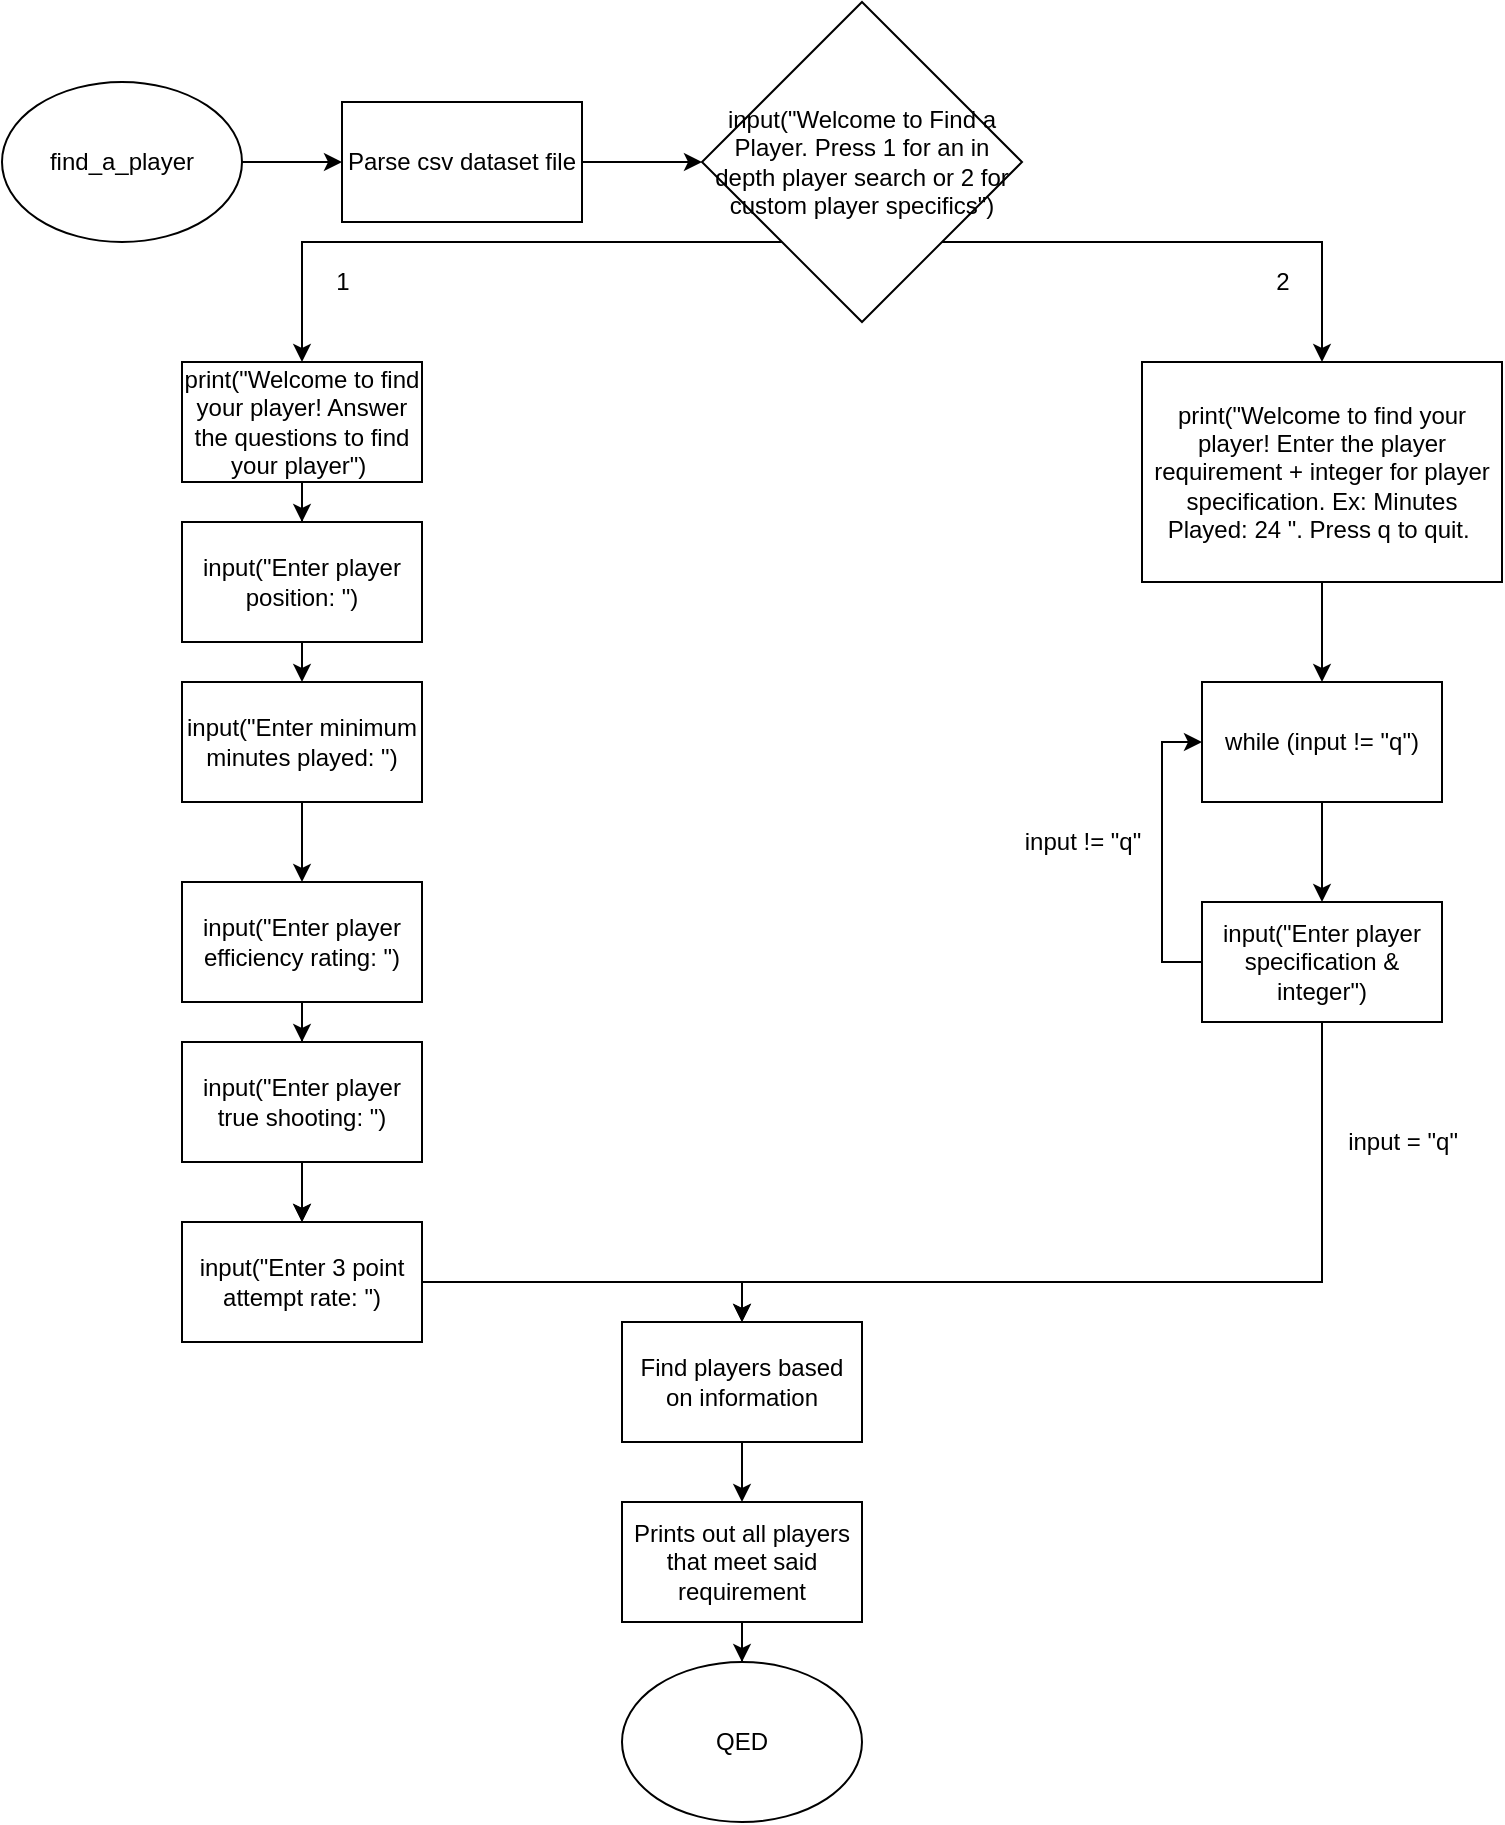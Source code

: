 <mxfile version="13.10.3" type="device"><diagram id="ObIl6V8WmvVMOSEs1si9" name="Page-1"><mxGraphModel dx="1351" dy="923" grid="1" gridSize="10" guides="1" tooltips="1" connect="1" arrows="1" fold="1" page="1" pageScale="1" pageWidth="850" pageHeight="1100" math="0" shadow="0"><root><mxCell id="0"/><mxCell id="1" parent="0"/><mxCell id="OZ9fu0lMD_msD5GcuI4G-9" style="edgeStyle=orthogonalEdgeStyle;rounded=0;orthogonalLoop=1;jettySize=auto;html=1;entryX=0;entryY=0.5;entryDx=0;entryDy=0;" edge="1" parent="1" source="OZ9fu0lMD_msD5GcuI4G-1" target="OZ9fu0lMD_msD5GcuI4G-2"><mxGeometry relative="1" as="geometry"/></mxCell><mxCell id="OZ9fu0lMD_msD5GcuI4G-1" value="find_a_player" style="ellipse;whiteSpace=wrap;html=1;" vertex="1" parent="1"><mxGeometry x="40" y="70" width="120" height="80" as="geometry"/></mxCell><mxCell id="OZ9fu0lMD_msD5GcuI4G-10" style="edgeStyle=orthogonalEdgeStyle;rounded=0;orthogonalLoop=1;jettySize=auto;html=1;entryX=0;entryY=0.5;entryDx=0;entryDy=0;" edge="1" parent="1" source="OZ9fu0lMD_msD5GcuI4G-2" target="OZ9fu0lMD_msD5GcuI4G-4"><mxGeometry relative="1" as="geometry"/></mxCell><mxCell id="OZ9fu0lMD_msD5GcuI4G-2" value="Parse csv dataset file" style="whiteSpace=wrap;html=1;" vertex="1" parent="1"><mxGeometry x="210" y="80" width="120" height="60" as="geometry"/></mxCell><mxCell id="OZ9fu0lMD_msD5GcuI4G-8" style="edgeStyle=orthogonalEdgeStyle;rounded=0;orthogonalLoop=1;jettySize=auto;html=1;exitX=0;exitY=1;exitDx=0;exitDy=0;" edge="1" parent="1" source="OZ9fu0lMD_msD5GcuI4G-4"><mxGeometry relative="1" as="geometry"><mxPoint x="190" y="210" as="targetPoint"/><Array as="points"><mxPoint x="190" y="150"/></Array></mxGeometry></mxCell><mxCell id="OZ9fu0lMD_msD5GcuI4G-26" style="edgeStyle=orthogonalEdgeStyle;rounded=0;orthogonalLoop=1;jettySize=auto;html=1;exitX=1;exitY=1;exitDx=0;exitDy=0;entryX=0.5;entryY=0;entryDx=0;entryDy=0;" edge="1" parent="1" source="OZ9fu0lMD_msD5GcuI4G-4" target="OZ9fu0lMD_msD5GcuI4G-27"><mxGeometry relative="1" as="geometry"><mxPoint x="670" y="220" as="targetPoint"/></mxGeometry></mxCell><mxCell id="OZ9fu0lMD_msD5GcuI4G-4" value="&lt;span&gt;input(&quot;Welcome to Find a Player. Press 1 for an in depth player search or 2 for custom player specifics&quot;)&lt;/span&gt;" style="rhombus;whiteSpace=wrap;html=1;" vertex="1" parent="1"><mxGeometry x="390" y="30" width="160" height="160" as="geometry"/></mxCell><mxCell id="OZ9fu0lMD_msD5GcuI4G-15" style="edgeStyle=orthogonalEdgeStyle;rounded=0;orthogonalLoop=1;jettySize=auto;html=1;exitX=0.5;exitY=1;exitDx=0;exitDy=0;entryX=0.5;entryY=0;entryDx=0;entryDy=0;" edge="1" parent="1" source="OZ9fu0lMD_msD5GcuI4G-5" target="OZ9fu0lMD_msD5GcuI4G-11"><mxGeometry relative="1" as="geometry"/></mxCell><mxCell id="OZ9fu0lMD_msD5GcuI4G-5" value="input(&quot;Enter player position: &quot;)" style="whiteSpace=wrap;html=1;" vertex="1" parent="1"><mxGeometry x="130" y="290" width="120" height="60" as="geometry"/></mxCell><mxCell id="OZ9fu0lMD_msD5GcuI4G-7" value="1" style="text;html=1;align=center;verticalAlign=middle;resizable=0;points=[];autosize=1;" vertex="1" parent="1"><mxGeometry x="200" y="160" width="20" height="20" as="geometry"/></mxCell><mxCell id="OZ9fu0lMD_msD5GcuI4G-16" style="edgeStyle=orthogonalEdgeStyle;rounded=0;orthogonalLoop=1;jettySize=auto;html=1;entryX=0.5;entryY=0;entryDx=0;entryDy=0;" edge="1" parent="1" source="OZ9fu0lMD_msD5GcuI4G-11" target="OZ9fu0lMD_msD5GcuI4G-12"><mxGeometry relative="1" as="geometry"/></mxCell><mxCell id="OZ9fu0lMD_msD5GcuI4G-11" value="&lt;span&gt;input(&quot;Enter minimum minutes played: &quot;)&lt;/span&gt;" style="whiteSpace=wrap;html=1;" vertex="1" parent="1"><mxGeometry x="130" y="370" width="120" height="60" as="geometry"/></mxCell><mxCell id="OZ9fu0lMD_msD5GcuI4G-18" style="edgeStyle=orthogonalEdgeStyle;rounded=0;orthogonalLoop=1;jettySize=auto;html=1;entryX=0.5;entryY=0;entryDx=0;entryDy=0;" edge="1" parent="1" source="OZ9fu0lMD_msD5GcuI4G-12" target="OZ9fu0lMD_msD5GcuI4G-13"><mxGeometry relative="1" as="geometry"/></mxCell><mxCell id="OZ9fu0lMD_msD5GcuI4G-12" value="&lt;span&gt;input(&quot;Enter player efficiency&amp;nbsp;rating: &quot;)&lt;/span&gt;" style="whiteSpace=wrap;html=1;" vertex="1" parent="1"><mxGeometry x="130" y="470" width="120" height="60" as="geometry"/></mxCell><mxCell id="OZ9fu0lMD_msD5GcuI4G-17" style="edgeStyle=orthogonalEdgeStyle;rounded=0;orthogonalLoop=1;jettySize=auto;html=1;entryX=0.5;entryY=0;entryDx=0;entryDy=0;" edge="1" parent="1" source="OZ9fu0lMD_msD5GcuI4G-13" target="OZ9fu0lMD_msD5GcuI4G-14"><mxGeometry relative="1" as="geometry"/></mxCell><mxCell id="OZ9fu0lMD_msD5GcuI4G-19" value="" style="edgeStyle=orthogonalEdgeStyle;rounded=0;orthogonalLoop=1;jettySize=auto;html=1;" edge="1" parent="1" source="OZ9fu0lMD_msD5GcuI4G-13" target="OZ9fu0lMD_msD5GcuI4G-14"><mxGeometry relative="1" as="geometry"/></mxCell><mxCell id="OZ9fu0lMD_msD5GcuI4G-13" value="&lt;span&gt;input(&quot;Enter player true shooting: &quot;)&lt;/span&gt;" style="whiteSpace=wrap;html=1;" vertex="1" parent="1"><mxGeometry x="130" y="550" width="120" height="60" as="geometry"/></mxCell><mxCell id="OZ9fu0lMD_msD5GcuI4G-22" style="edgeStyle=orthogonalEdgeStyle;rounded=0;orthogonalLoop=1;jettySize=auto;html=1;entryX=0.5;entryY=0;entryDx=0;entryDy=0;" edge="1" parent="1" source="OZ9fu0lMD_msD5GcuI4G-14" target="OZ9fu0lMD_msD5GcuI4G-34"><mxGeometry relative="1" as="geometry"><mxPoint x="410" y="670" as="targetPoint"/></mxGeometry></mxCell><mxCell id="OZ9fu0lMD_msD5GcuI4G-14" value="&lt;span&gt;input(&quot;Enter 3 point attempt rate: &quot;)&lt;/span&gt;" style="whiteSpace=wrap;html=1;" vertex="1" parent="1"><mxGeometry x="130" y="640" width="120" height="60" as="geometry"/></mxCell><mxCell id="OZ9fu0lMD_msD5GcuI4G-21" style="edgeStyle=orthogonalEdgeStyle;rounded=0;orthogonalLoop=1;jettySize=auto;html=1;entryX=0.5;entryY=0;entryDx=0;entryDy=0;" edge="1" parent="1" source="OZ9fu0lMD_msD5GcuI4G-20" target="OZ9fu0lMD_msD5GcuI4G-5"><mxGeometry relative="1" as="geometry"/></mxCell><mxCell id="OZ9fu0lMD_msD5GcuI4G-20" value="print(&quot;Welcome to find your player! Answer the questions to find your player&quot;)&amp;nbsp;" style="whiteSpace=wrap;html=1;" vertex="1" parent="1"><mxGeometry x="130" y="210" width="120" height="60" as="geometry"/></mxCell><mxCell id="OZ9fu0lMD_msD5GcuI4G-25" style="edgeStyle=orthogonalEdgeStyle;rounded=0;orthogonalLoop=1;jettySize=auto;html=1;entryX=0.5;entryY=0;entryDx=0;entryDy=0;" edge="1" parent="1" source="OZ9fu0lMD_msD5GcuI4G-23" target="OZ9fu0lMD_msD5GcuI4G-24"><mxGeometry relative="1" as="geometry"/></mxCell><mxCell id="OZ9fu0lMD_msD5GcuI4G-23" value="Prints out all players that meet said requirement" style="whiteSpace=wrap;html=1;" vertex="1" parent="1"><mxGeometry x="350" y="780" width="120" height="60" as="geometry"/></mxCell><mxCell id="OZ9fu0lMD_msD5GcuI4G-24" value="QED" style="ellipse;whiteSpace=wrap;html=1;" vertex="1" parent="1"><mxGeometry x="350" y="860" width="120" height="80" as="geometry"/></mxCell><mxCell id="OZ9fu0lMD_msD5GcuI4G-30" style="edgeStyle=orthogonalEdgeStyle;rounded=0;orthogonalLoop=1;jettySize=auto;html=1;entryX=0.5;entryY=0;entryDx=0;entryDy=0;" edge="1" parent="1" source="OZ9fu0lMD_msD5GcuI4G-27" target="OZ9fu0lMD_msD5GcuI4G-29"><mxGeometry relative="1" as="geometry"/></mxCell><mxCell id="OZ9fu0lMD_msD5GcuI4G-27" value="&lt;span&gt;print(&quot;Welcome to find your player! Enter the player requirement + integer for player specification. Ex: Minutes Played: 24 &quot;. Press q to quit.&amp;nbsp;&lt;/span&gt;" style="whiteSpace=wrap;html=1;" vertex="1" parent="1"><mxGeometry x="610" y="210" width="180" height="110" as="geometry"/></mxCell><mxCell id="OZ9fu0lMD_msD5GcuI4G-28" value="2" style="text;html=1;align=center;verticalAlign=middle;resizable=0;points=[];autosize=1;" vertex="1" parent="1"><mxGeometry x="670" y="160" width="20" height="20" as="geometry"/></mxCell><mxCell id="OZ9fu0lMD_msD5GcuI4G-33" style="edgeStyle=orthogonalEdgeStyle;rounded=0;orthogonalLoop=1;jettySize=auto;html=1;entryX=0.5;entryY=0;entryDx=0;entryDy=0;" edge="1" parent="1" source="OZ9fu0lMD_msD5GcuI4G-29" target="OZ9fu0lMD_msD5GcuI4G-31"><mxGeometry relative="1" as="geometry"/></mxCell><mxCell id="OZ9fu0lMD_msD5GcuI4G-29" value="while (input != &quot;q&quot;)" style="whiteSpace=wrap;html=1;" vertex="1" parent="1"><mxGeometry x="640" y="370" width="120" height="60" as="geometry"/></mxCell><mxCell id="OZ9fu0lMD_msD5GcuI4G-32" style="edgeStyle=orthogonalEdgeStyle;rounded=0;orthogonalLoop=1;jettySize=auto;html=1;entryX=0;entryY=0.5;entryDx=0;entryDy=0;" edge="1" parent="1" source="OZ9fu0lMD_msD5GcuI4G-31" target="OZ9fu0lMD_msD5GcuI4G-29"><mxGeometry relative="1" as="geometry"><Array as="points"><mxPoint x="620" y="510"/><mxPoint x="620" y="400"/></Array></mxGeometry></mxCell><mxCell id="OZ9fu0lMD_msD5GcuI4G-35" style="edgeStyle=orthogonalEdgeStyle;rounded=0;orthogonalLoop=1;jettySize=auto;html=1;entryX=0.5;entryY=0;entryDx=0;entryDy=0;" edge="1" parent="1" source="OZ9fu0lMD_msD5GcuI4G-31" target="OZ9fu0lMD_msD5GcuI4G-34"><mxGeometry relative="1" as="geometry"><mxPoint x="700" y="590" as="targetPoint"/><Array as="points"><mxPoint x="700" y="670"/><mxPoint x="410" y="670"/></Array></mxGeometry></mxCell><mxCell id="OZ9fu0lMD_msD5GcuI4G-31" value="input(&quot;Enter player specification &amp;amp; integer&quot;)" style="whiteSpace=wrap;html=1;" vertex="1" parent="1"><mxGeometry x="640" y="480" width="120" height="60" as="geometry"/></mxCell><mxCell id="OZ9fu0lMD_msD5GcuI4G-37" style="edgeStyle=orthogonalEdgeStyle;rounded=0;orthogonalLoop=1;jettySize=auto;html=1;entryX=0.5;entryY=0;entryDx=0;entryDy=0;" edge="1" parent="1" source="OZ9fu0lMD_msD5GcuI4G-34" target="OZ9fu0lMD_msD5GcuI4G-23"><mxGeometry relative="1" as="geometry"/></mxCell><mxCell id="OZ9fu0lMD_msD5GcuI4G-34" value="Find players based on information" style="whiteSpace=wrap;html=1;" vertex="1" parent="1"><mxGeometry x="350" y="690" width="120" height="60" as="geometry"/></mxCell><mxCell id="OZ9fu0lMD_msD5GcuI4G-39" value="input != &quot;q&quot;" style="text;html=1;align=center;verticalAlign=middle;resizable=0;points=[];autosize=1;" vertex="1" parent="1"><mxGeometry x="545" y="440" width="70" height="20" as="geometry"/></mxCell><mxCell id="OZ9fu0lMD_msD5GcuI4G-40" value="input = &quot;q&quot;" style="text;html=1;align=center;verticalAlign=middle;resizable=0;points=[];autosize=1;" vertex="1" parent="1"><mxGeometry x="705" y="590" width="70" height="20" as="geometry"/></mxCell></root></mxGraphModel></diagram></mxfile>